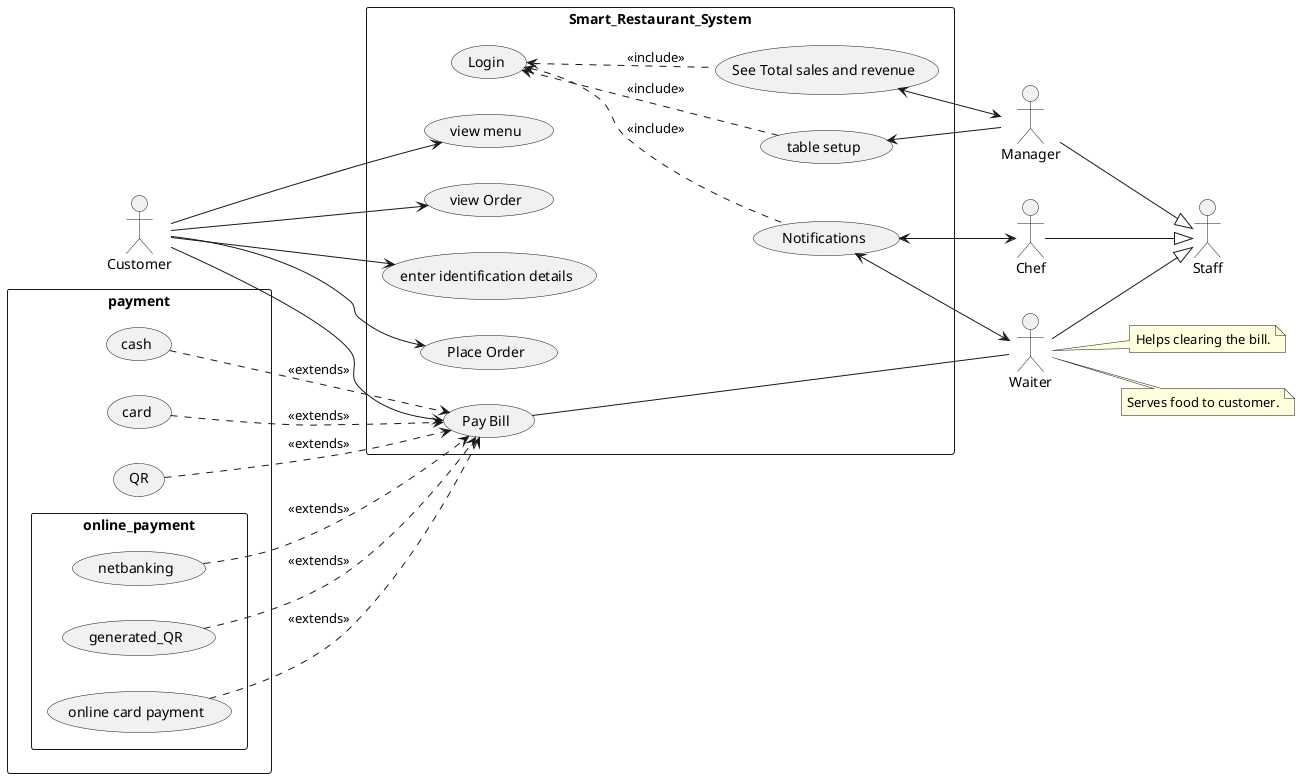 @startuml
left to right direction
actor Customer as c
actor Manager as mgr
actor Chef as cf
actor Waiter as wtr
cf --|> Staff
mgr --|> Staff
wtr --|> Staff
rectangle Smart_Restaurant_System{
	(See Total sales and revenue) <--> mgr
    (table setup) <-- mgr
	(Notifications) <--> cf
	(Notifications) <--> wtr
	(Login) <.. (table setup) : <<include>>
	(Login) <.. (See Total sales and revenue) : <<include>>
	(Login) <.. (Notifications) : <<include>>
	c --> (view menu)
	c --> (view Order)
	c --> (enter identification details)
	c --> (Place Order)
	' c <--> (Notifications)
	c --> (Pay Bill)
    ' (Notifications) <--> wtr
	(Pay Bill) -- wtr
}
rectangle payment{
	(cash) ..> (Pay Bill)  : <<extends>>
	(card) ..> (Pay Bill)  : <<extends>>
	(QR) ..> (Pay Bill)  : <<extends>>
	rectangle online_payment{
	(netbanking) ..> (Pay Bill)  : <<extends>>
	(generated_QR) ..> (Pay Bill)  : <<extends>>
	(online card payment) ..> (Pay Bill)  : <<extends>>
	}

	}

note right of wtr: Helps clearing the bill.
note right of wtr: Serves food to customer.
@enduml

